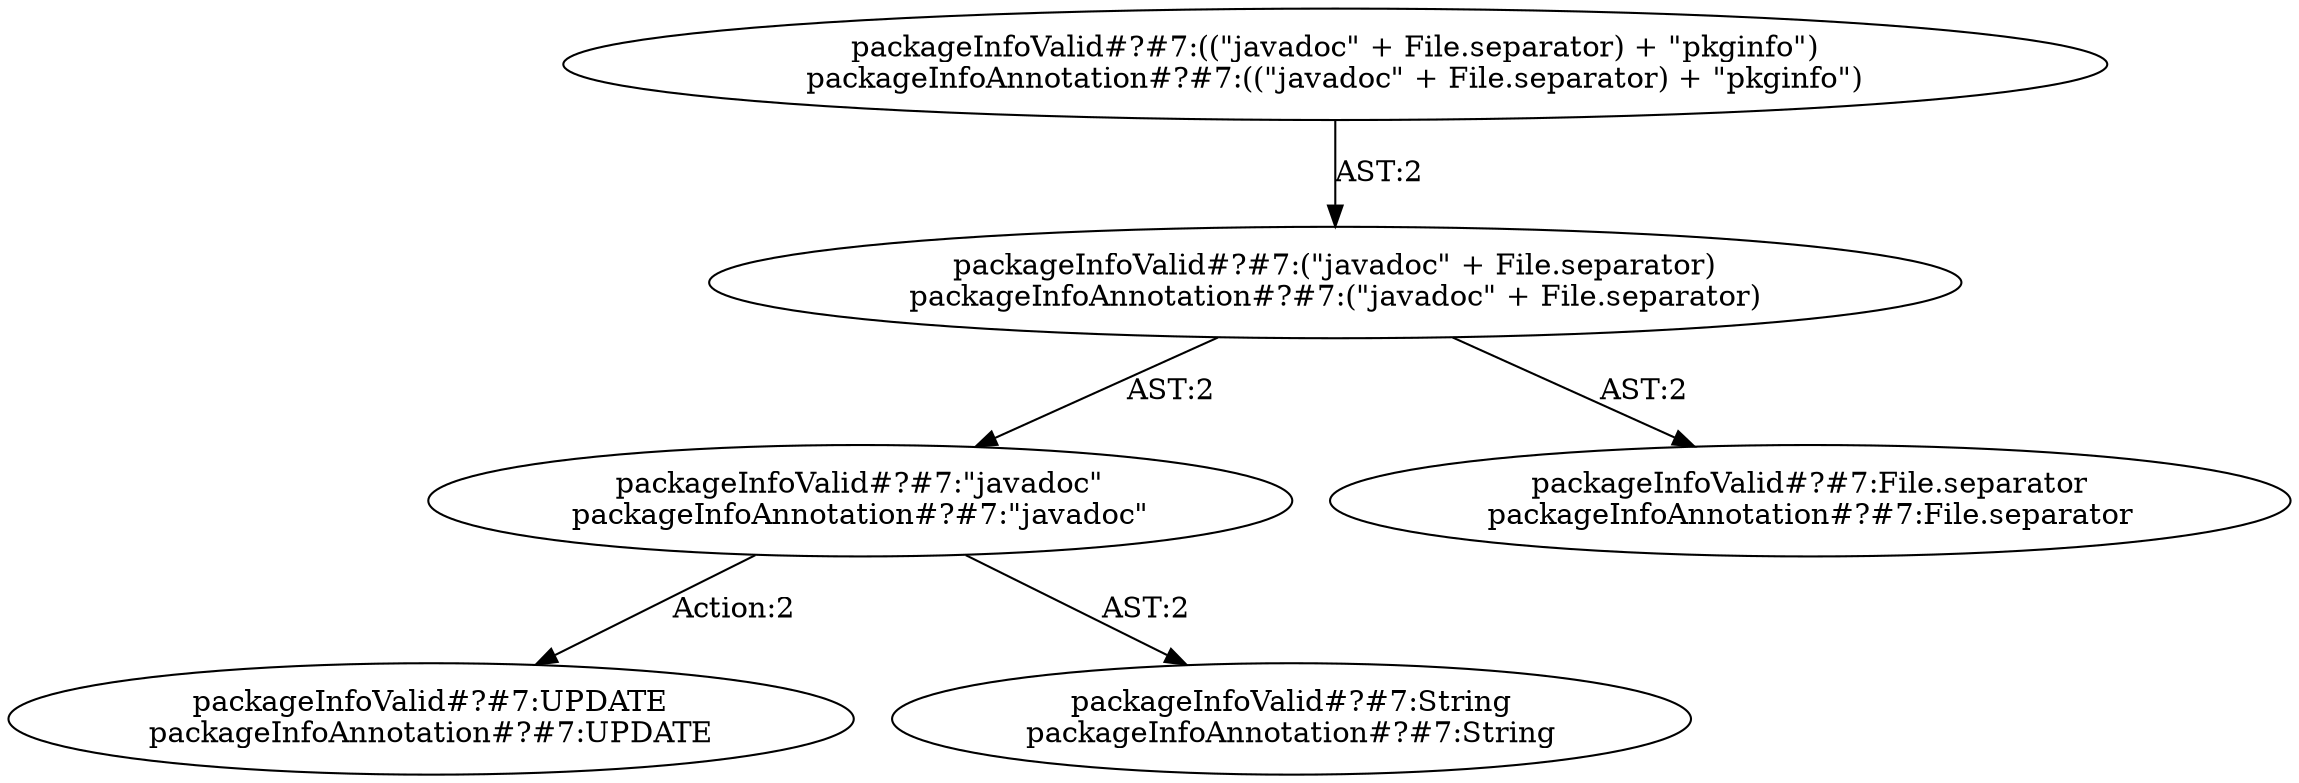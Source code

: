 digraph "Pattern" {
0 [label="packageInfoValid#?#7:UPDATE
packageInfoAnnotation#?#7:UPDATE" shape=ellipse]
1 [label="packageInfoValid#?#7:\"javadoc\"
packageInfoAnnotation#?#7:\"javadoc\"" shape=ellipse]
2 [label="packageInfoValid#?#7:(\"javadoc\" + File.separator)
packageInfoAnnotation#?#7:(\"javadoc\" + File.separator)" shape=ellipse]
3 [label="packageInfoValid#?#7:((\"javadoc\" + File.separator) + \"pkginfo\")
packageInfoAnnotation#?#7:((\"javadoc\" + File.separator) + \"pkginfo\")" shape=ellipse]
4 [label="packageInfoValid#?#7:File.separator
packageInfoAnnotation#?#7:File.separator" shape=ellipse]
5 [label="packageInfoValid#?#7:String
packageInfoAnnotation#?#7:String" shape=ellipse]
1 -> 0 [label="Action:2"];
1 -> 5 [label="AST:2"];
2 -> 1 [label="AST:2"];
2 -> 4 [label="AST:2"];
3 -> 2 [label="AST:2"];
}